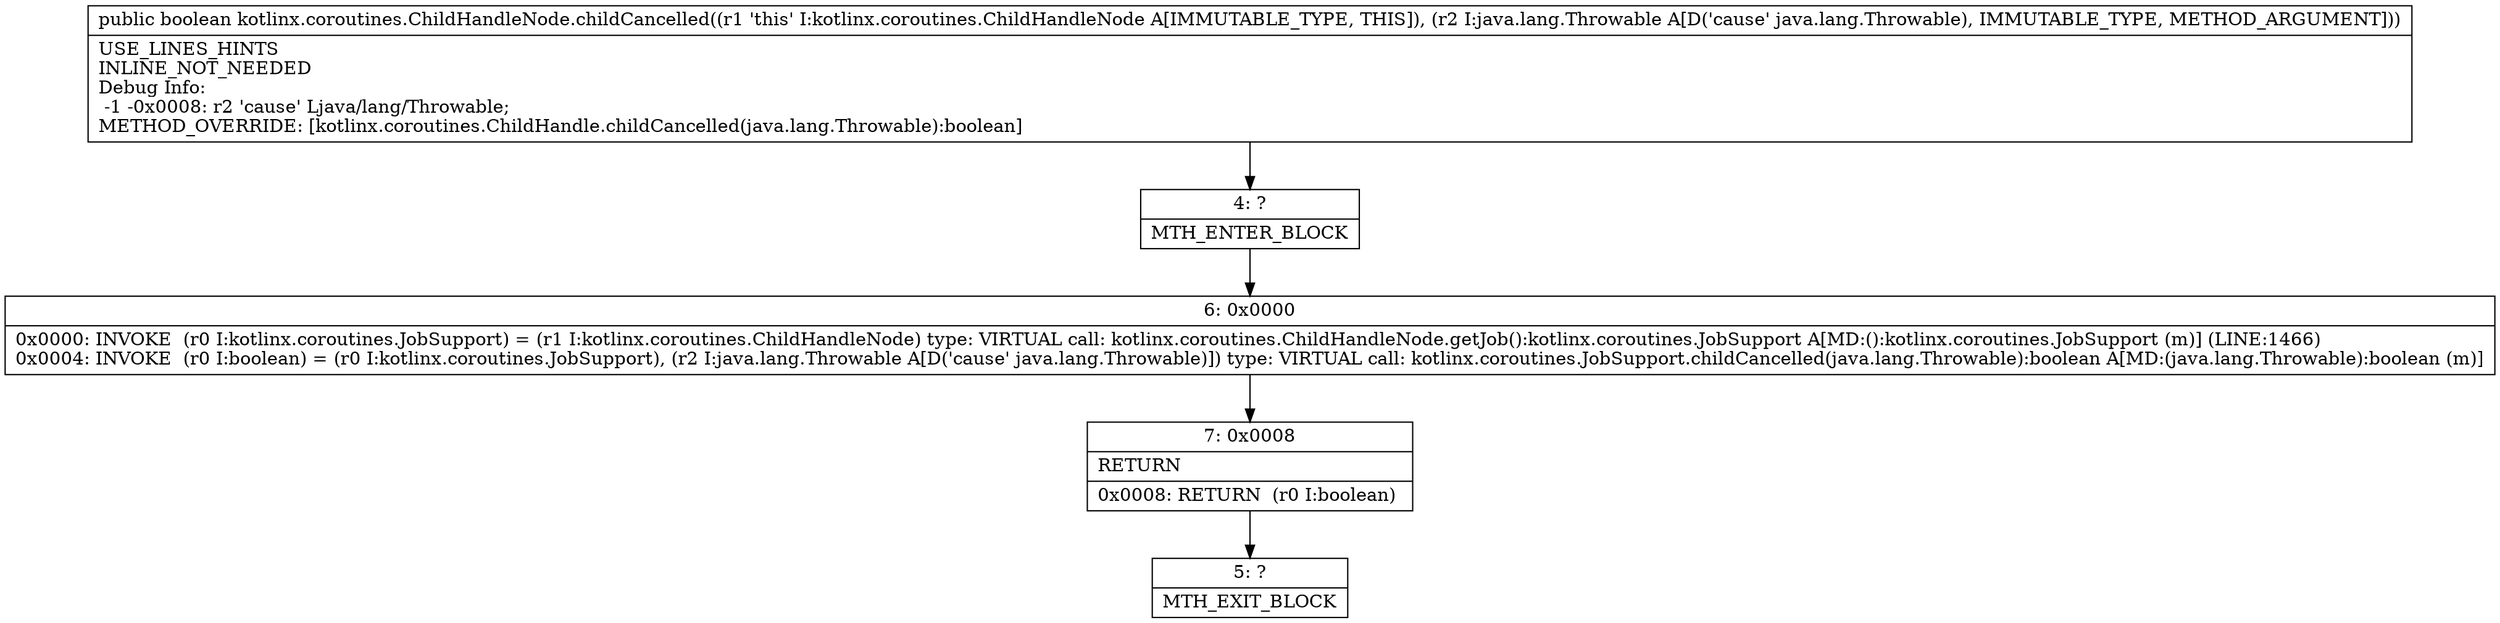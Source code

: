 digraph "CFG forkotlinx.coroutines.ChildHandleNode.childCancelled(Ljava\/lang\/Throwable;)Z" {
Node_4 [shape=record,label="{4\:\ ?|MTH_ENTER_BLOCK\l}"];
Node_6 [shape=record,label="{6\:\ 0x0000|0x0000: INVOKE  (r0 I:kotlinx.coroutines.JobSupport) = (r1 I:kotlinx.coroutines.ChildHandleNode) type: VIRTUAL call: kotlinx.coroutines.ChildHandleNode.getJob():kotlinx.coroutines.JobSupport A[MD:():kotlinx.coroutines.JobSupport (m)] (LINE:1466)\l0x0004: INVOKE  (r0 I:boolean) = (r0 I:kotlinx.coroutines.JobSupport), (r2 I:java.lang.Throwable A[D('cause' java.lang.Throwable)]) type: VIRTUAL call: kotlinx.coroutines.JobSupport.childCancelled(java.lang.Throwable):boolean A[MD:(java.lang.Throwable):boolean (m)]\l}"];
Node_7 [shape=record,label="{7\:\ 0x0008|RETURN\l|0x0008: RETURN  (r0 I:boolean) \l}"];
Node_5 [shape=record,label="{5\:\ ?|MTH_EXIT_BLOCK\l}"];
MethodNode[shape=record,label="{public boolean kotlinx.coroutines.ChildHandleNode.childCancelled((r1 'this' I:kotlinx.coroutines.ChildHandleNode A[IMMUTABLE_TYPE, THIS]), (r2 I:java.lang.Throwable A[D('cause' java.lang.Throwable), IMMUTABLE_TYPE, METHOD_ARGUMENT]))  | USE_LINES_HINTS\lINLINE_NOT_NEEDED\lDebug Info:\l  \-1 \-0x0008: r2 'cause' Ljava\/lang\/Throwable;\lMETHOD_OVERRIDE: [kotlinx.coroutines.ChildHandle.childCancelled(java.lang.Throwable):boolean]\l}"];
MethodNode -> Node_4;Node_4 -> Node_6;
Node_6 -> Node_7;
Node_7 -> Node_5;
}

